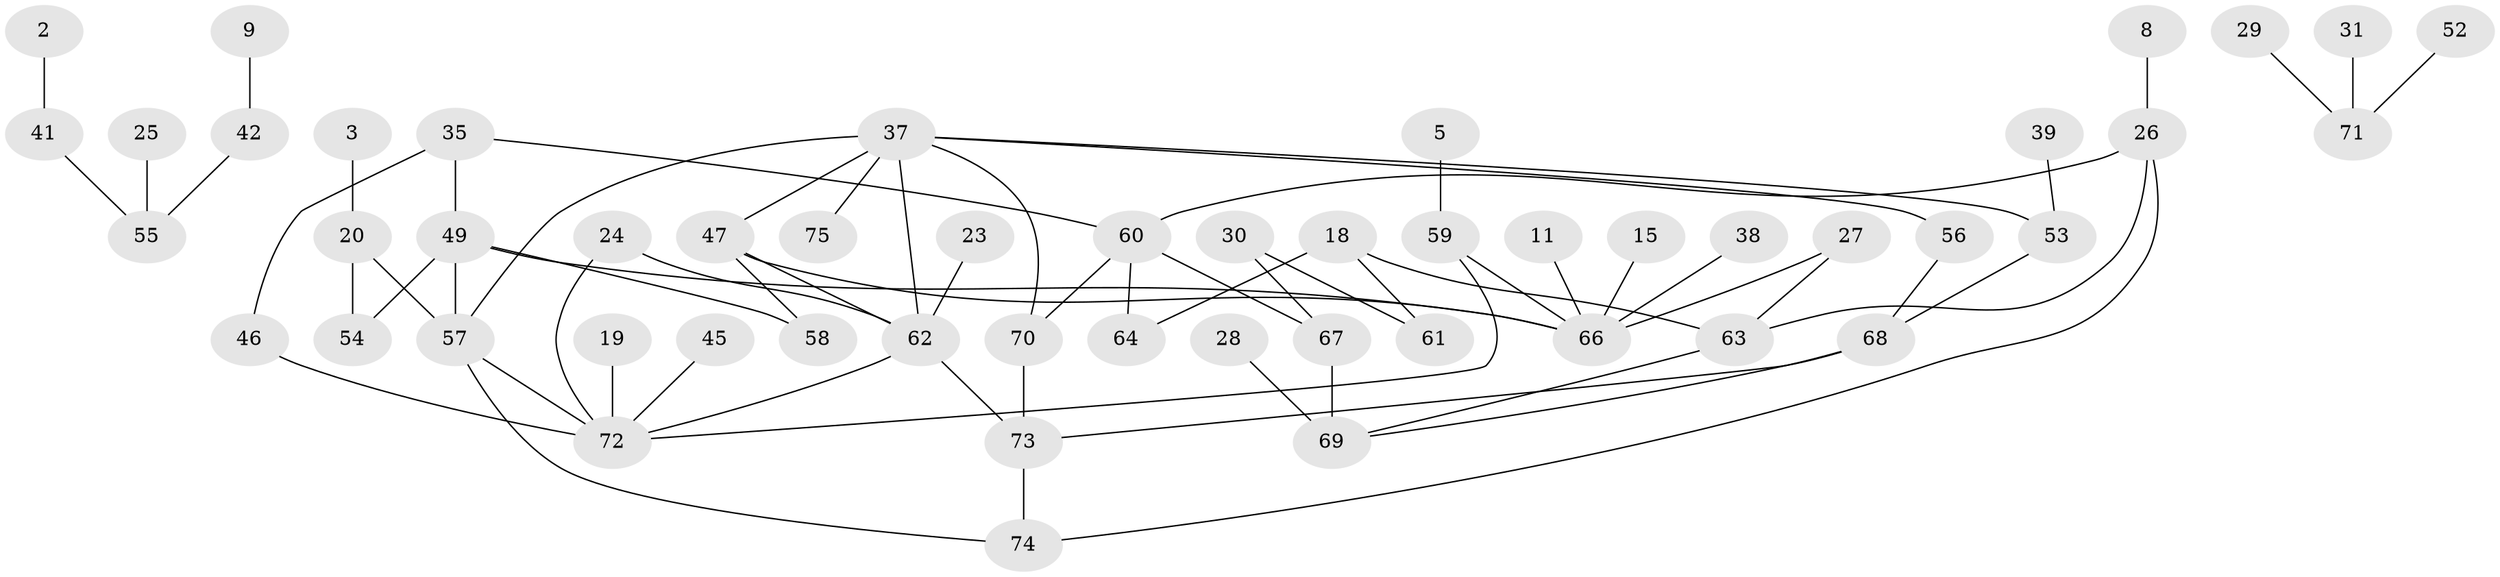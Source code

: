 // original degree distribution, {2: 0.24161073825503357, 5: 0.026845637583892617, 3: 0.21476510067114093, 0: 0.12080536912751678, 1: 0.3221476510067114, 4: 0.053691275167785234, 6: 0.020134228187919462}
// Generated by graph-tools (version 1.1) at 2025/25/03/09/25 03:25:14]
// undirected, 52 vertices, 68 edges
graph export_dot {
graph [start="1"]
  node [color=gray90,style=filled];
  2;
  3;
  5;
  8;
  9;
  11;
  15;
  18;
  19;
  20;
  23;
  24;
  25;
  26;
  27;
  28;
  29;
  30;
  31;
  35;
  37;
  38;
  39;
  41;
  42;
  45;
  46;
  47;
  49;
  52;
  53;
  54;
  55;
  56;
  57;
  58;
  59;
  60;
  61;
  62;
  63;
  64;
  66;
  67;
  68;
  69;
  70;
  71;
  72;
  73;
  74;
  75;
  2 -- 41 [weight=1.0];
  3 -- 20 [weight=1.0];
  5 -- 59 [weight=1.0];
  8 -- 26 [weight=1.0];
  9 -- 42 [weight=1.0];
  11 -- 66 [weight=1.0];
  15 -- 66 [weight=1.0];
  18 -- 61 [weight=1.0];
  18 -- 63 [weight=1.0];
  18 -- 64 [weight=1.0];
  19 -- 72 [weight=1.0];
  20 -- 54 [weight=1.0];
  20 -- 57 [weight=1.0];
  23 -- 62 [weight=1.0];
  24 -- 62 [weight=1.0];
  24 -- 72 [weight=1.0];
  25 -- 55 [weight=1.0];
  26 -- 60 [weight=1.0];
  26 -- 63 [weight=1.0];
  26 -- 74 [weight=1.0];
  27 -- 63 [weight=1.0];
  27 -- 66 [weight=1.0];
  28 -- 69 [weight=2.0];
  29 -- 71 [weight=1.0];
  30 -- 61 [weight=1.0];
  30 -- 67 [weight=1.0];
  31 -- 71 [weight=1.0];
  35 -- 46 [weight=1.0];
  35 -- 49 [weight=1.0];
  35 -- 60 [weight=1.0];
  37 -- 47 [weight=1.0];
  37 -- 53 [weight=1.0];
  37 -- 56 [weight=1.0];
  37 -- 57 [weight=1.0];
  37 -- 62 [weight=1.0];
  37 -- 70 [weight=1.0];
  37 -- 75 [weight=1.0];
  38 -- 66 [weight=1.0];
  39 -- 53 [weight=1.0];
  41 -- 55 [weight=1.0];
  42 -- 55 [weight=1.0];
  45 -- 72 [weight=1.0];
  46 -- 72 [weight=1.0];
  47 -- 58 [weight=1.0];
  47 -- 62 [weight=1.0];
  47 -- 66 [weight=1.0];
  49 -- 54 [weight=1.0];
  49 -- 57 [weight=1.0];
  49 -- 58 [weight=1.0];
  49 -- 66 [weight=1.0];
  52 -- 71 [weight=1.0];
  53 -- 68 [weight=1.0];
  56 -- 68 [weight=1.0];
  57 -- 72 [weight=1.0];
  57 -- 74 [weight=1.0];
  59 -- 66 [weight=1.0];
  59 -- 72 [weight=1.0];
  60 -- 64 [weight=1.0];
  60 -- 67 [weight=1.0];
  60 -- 70 [weight=1.0];
  62 -- 72 [weight=1.0];
  62 -- 73 [weight=1.0];
  63 -- 69 [weight=1.0];
  67 -- 69 [weight=1.0];
  68 -- 69 [weight=1.0];
  68 -- 73 [weight=1.0];
  70 -- 73 [weight=1.0];
  73 -- 74 [weight=1.0];
}
